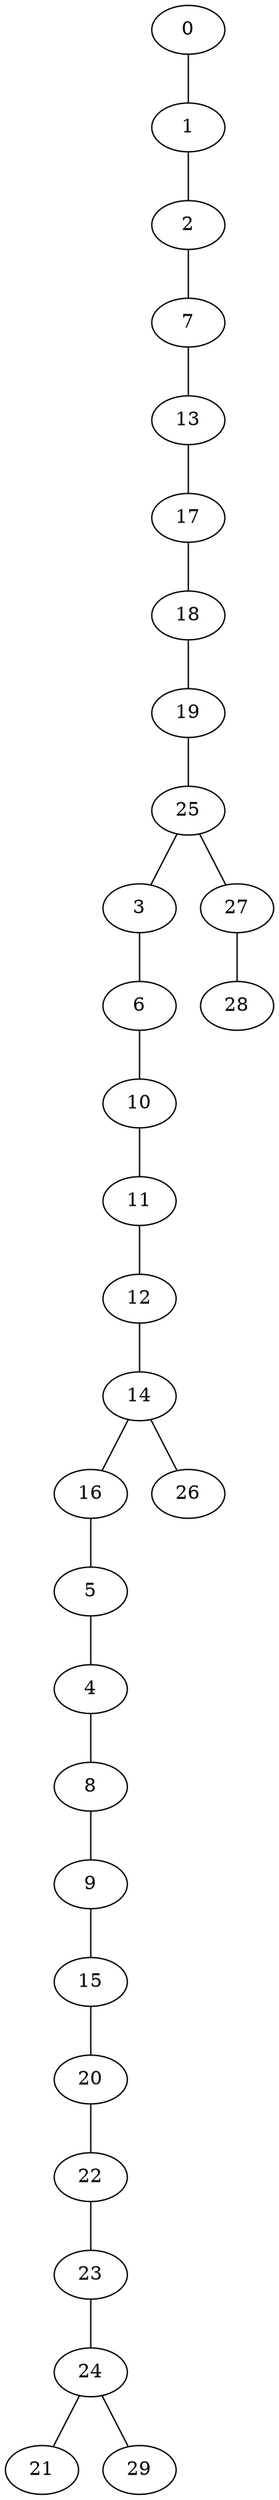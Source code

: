 graph G {
  0;
  1;
  2;
  7;
  13;
  17;
  18;
  19;
  25;
  3;
  6;
  10;
  11;
  12;
  14;
  16;
  5;
  4;
  8;
  9;
  15;
  20;
  22;
  23;
  24;
  21;
  29;
  26;
  27;
  28;
   0 -- 1;
   1 -- 2;
   2 -- 7;
   7 -- 13;
   13 -- 17;
   17 -- 18;
   18 -- 19;
   19 -- 25;
   25 -- 3;
   3 -- 6;
   6 -- 10;
   10 -- 11;
   11 -- 12;
   12 -- 14;
   14 -- 16;
   16 -- 5;
   5 -- 4;
   4 -- 8;
   8 -- 9;
   9 -- 15;
   15 -- 20;
   20 -- 22;
   22 -- 23;
   23 -- 24;
   24 -- 21;
   24 -- 29;
   14 -- 26;
   25 -- 27;
   27 -- 28;
}
